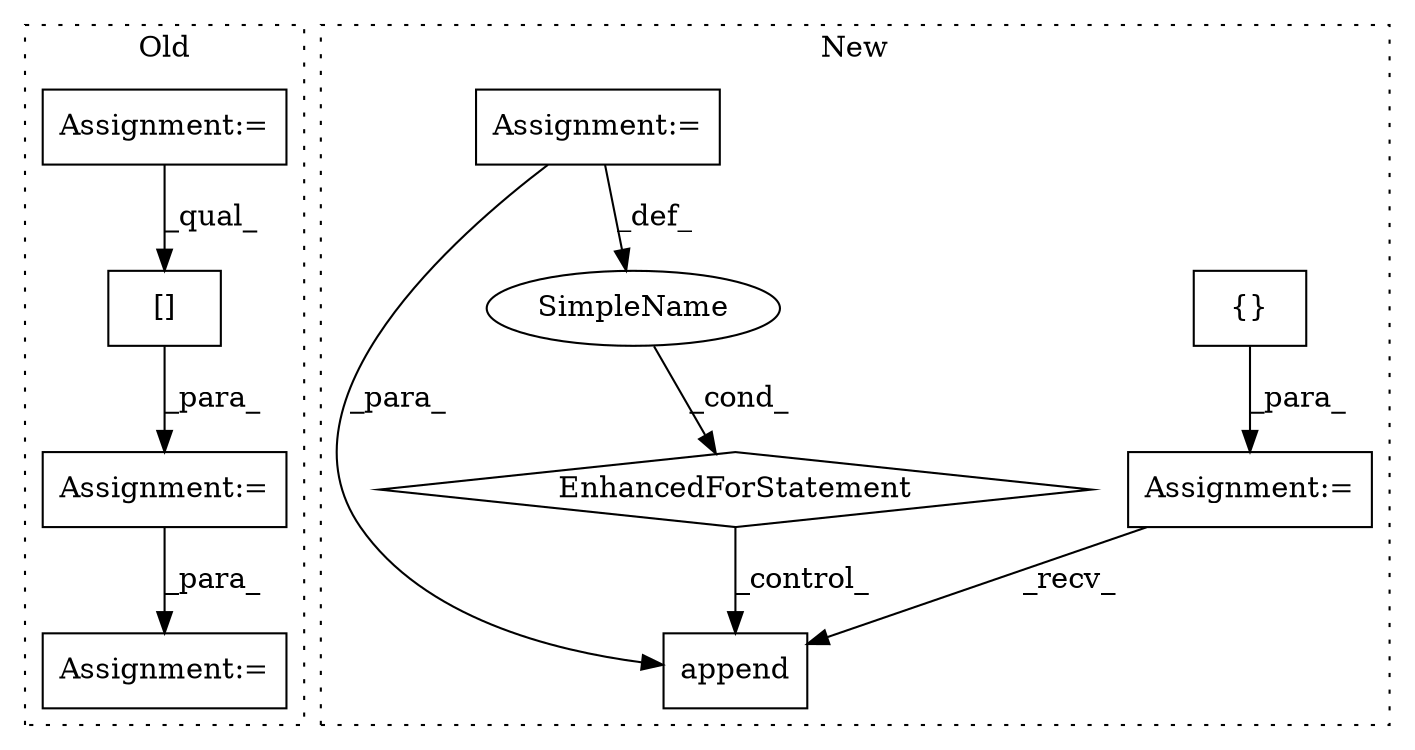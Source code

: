 digraph G {
subgraph cluster0 {
1 [label="[]" a="2" s="7054,7175" l="13,2" shape="box"];
8 [label="Assignment:=" a="7" s="6556" l="5" shape="box"];
9 [label="Assignment:=" a="7" s="7519" l="1" shape="box"];
10 [label="Assignment:=" a="7" s="7053" l="1" shape="box"];
label = "Old";
style="dotted";
}
subgraph cluster1 {
2 [label="append" a="32" s="12604,12724" l="7,1" shape="box"];
3 [label="Assignment:=" a="7" s="12494" l="1" shape="box"];
4 [label="{}" a="4" s="12504" l="2" shape="box"];
5 [label="EnhancedForStatement" a="70" s="12512,12584" l="53,2" shape="diamond"];
6 [label="Assignment:=" a="7" s="12512,12584" l="53,2" shape="box"];
7 [label="SimpleName" a="42" s="12569" l="7" shape="ellipse"];
label = "New";
style="dotted";
}
1 -> 10 [label="_para_"];
3 -> 2 [label="_recv_"];
4 -> 3 [label="_para_"];
5 -> 2 [label="_control_"];
6 -> 2 [label="_para_"];
6 -> 7 [label="_def_"];
7 -> 5 [label="_cond_"];
8 -> 1 [label="_qual_"];
10 -> 9 [label="_para_"];
}